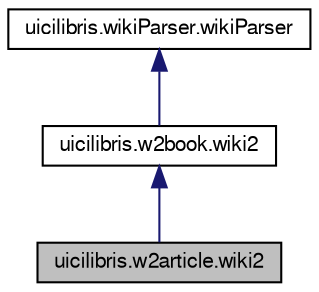 digraph G
{
  edge [fontname="FreeSans",fontsize="10",labelfontname="FreeSans",labelfontsize="10"];
  node [fontname="FreeSans",fontsize="10",shape=record];
  Node1 [label="uicilibris.w2article.wiki2",height=0.2,width=0.4,color="black", fillcolor="grey75", style="filled" fontcolor="black"];
  Node2 -> Node1 [dir="back",color="midnightblue",fontsize="10",style="solid"];
  Node2 [label="uicilibris.w2book.wiki2",height=0.2,width=0.4,color="black", fillcolor="white", style="filled",URL="$classuicilibris_1_1w2book_1_1wiki2.html",tooltip="a class which enriches wikiParser with a LaTeX/Book export feature."];
  Node3 -> Node2 [dir="back",color="midnightblue",fontsize="10",style="solid"];
  Node3 [label="uicilibris.wikiParser.wikiParser",height=0.2,width=0.4,color="black", fillcolor="white", style="filled",URL="$classuicilibris_1_1wikiParser_1_1wikiParser.html",tooltip="A converter from wiki-style layout to many high-level syntaxes like LaTeX/Beamer."];
}
